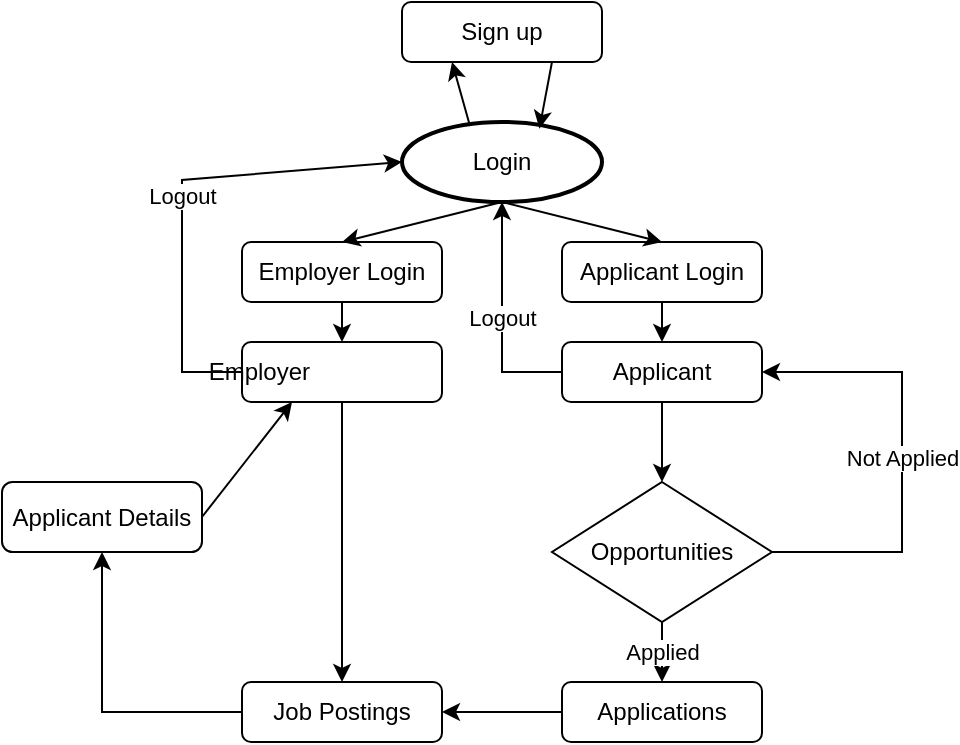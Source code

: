 <mxfile version="22.1.7" type="device">
  <diagram name="Page-1" id="WOBh8Fp23pVlUknNkaFH">
    <mxGraphModel dx="794" dy="422" grid="1" gridSize="10" guides="1" tooltips="1" connect="1" arrows="1" fold="1" page="1" pageScale="1" pageWidth="850" pageHeight="1100" math="0" shadow="0">
      <root>
        <mxCell id="0" />
        <mxCell id="1" parent="0" />
        <mxCell id="wDj2-tNQDnmVl2PuvNog-1" value="Login" style="strokeWidth=2;html=1;shape=mxgraph.flowchart.start_1;whiteSpace=wrap;" vertex="1" parent="1">
          <mxGeometry x="350" y="90" width="100" height="40" as="geometry" />
        </mxCell>
        <mxCell id="wDj2-tNQDnmVl2PuvNog-2" value="Sign up" style="rounded=1;whiteSpace=wrap;html=1;" vertex="1" parent="1">
          <mxGeometry x="350" y="30" width="100" height="30" as="geometry" />
        </mxCell>
        <mxCell id="wDj2-tNQDnmVl2PuvNog-5" value="Employer Login" style="rounded=1;whiteSpace=wrap;html=1;" vertex="1" parent="1">
          <mxGeometry x="270" y="150" width="100" height="30" as="geometry" />
        </mxCell>
        <mxCell id="wDj2-tNQDnmVl2PuvNog-6" value="Applicant Login" style="rounded=1;whiteSpace=wrap;html=1;" vertex="1" parent="1">
          <mxGeometry x="430" y="150" width="100" height="30" as="geometry" />
        </mxCell>
        <mxCell id="wDj2-tNQDnmVl2PuvNog-7" value="" style="endArrow=classic;html=1;rounded=0;exitX=0.34;exitY=0.05;exitDx=0;exitDy=0;exitPerimeter=0;entryX=0.25;entryY=1;entryDx=0;entryDy=0;" edge="1" parent="1" source="wDj2-tNQDnmVl2PuvNog-1" target="wDj2-tNQDnmVl2PuvNog-2">
          <mxGeometry width="50" height="50" relative="1" as="geometry">
            <mxPoint x="380" y="250" as="sourcePoint" />
            <mxPoint x="430" y="200" as="targetPoint" />
          </mxGeometry>
        </mxCell>
        <mxCell id="wDj2-tNQDnmVl2PuvNog-10" value="" style="endArrow=classic;html=1;rounded=0;entryX=0.687;entryY=0.083;entryDx=0;entryDy=0;entryPerimeter=0;exitX=0.75;exitY=1;exitDx=0;exitDy=0;" edge="1" parent="1" source="wDj2-tNQDnmVl2PuvNog-2" target="wDj2-tNQDnmVl2PuvNog-1">
          <mxGeometry width="50" height="50" relative="1" as="geometry">
            <mxPoint x="380" y="250" as="sourcePoint" />
            <mxPoint x="430" y="200" as="targetPoint" />
          </mxGeometry>
        </mxCell>
        <mxCell id="wDj2-tNQDnmVl2PuvNog-11" value="" style="endArrow=classic;html=1;rounded=0;exitX=0.5;exitY=1;exitDx=0;exitDy=0;exitPerimeter=0;entryX=0.5;entryY=0;entryDx=0;entryDy=0;" edge="1" parent="1" source="wDj2-tNQDnmVl2PuvNog-1" target="wDj2-tNQDnmVl2PuvNog-5">
          <mxGeometry width="50" height="50" relative="1" as="geometry">
            <mxPoint x="380" y="250" as="sourcePoint" />
            <mxPoint x="430" y="200" as="targetPoint" />
          </mxGeometry>
        </mxCell>
        <mxCell id="wDj2-tNQDnmVl2PuvNog-12" value="" style="endArrow=classic;html=1;rounded=0;entryX=0.5;entryY=0;entryDx=0;entryDy=0;" edge="1" parent="1" target="wDj2-tNQDnmVl2PuvNog-6">
          <mxGeometry width="50" height="50" relative="1" as="geometry">
            <mxPoint x="400" y="130" as="sourcePoint" />
            <mxPoint x="430" y="200" as="targetPoint" />
          </mxGeometry>
        </mxCell>
        <mxCell id="wDj2-tNQDnmVl2PuvNog-14" value="Job Postings" style="rounded=1;whiteSpace=wrap;html=1;" vertex="1" parent="1">
          <mxGeometry x="270" y="370" width="100" height="30" as="geometry" />
        </mxCell>
        <mxCell id="wDj2-tNQDnmVl2PuvNog-20" value="Applicant" style="rounded=1;whiteSpace=wrap;html=1;" vertex="1" parent="1">
          <mxGeometry x="430" y="200" width="100" height="30" as="geometry" />
        </mxCell>
        <mxCell id="wDj2-tNQDnmVl2PuvNog-21" value="Employer&amp;nbsp;&lt;span style=&quot;white-space: pre;&quot;&gt;&#x9;&lt;/span&gt;&lt;span style=&quot;white-space: pre;&quot;&gt;&#x9;&lt;/span&gt;&lt;span style=&quot;white-space: pre;&quot;&gt;&#x9;&lt;/span&gt;" style="rounded=1;whiteSpace=wrap;html=1;" vertex="1" parent="1">
          <mxGeometry x="270" y="200" width="100" height="30" as="geometry" />
        </mxCell>
        <mxCell id="wDj2-tNQDnmVl2PuvNog-23" value="" style="endArrow=classic;html=1;rounded=0;exitX=0.5;exitY=1;exitDx=0;exitDy=0;" edge="1" parent="1" source="wDj2-tNQDnmVl2PuvNog-5" target="wDj2-tNQDnmVl2PuvNog-21">
          <mxGeometry width="50" height="50" relative="1" as="geometry">
            <mxPoint x="380" y="250" as="sourcePoint" />
            <mxPoint x="430" y="200" as="targetPoint" />
          </mxGeometry>
        </mxCell>
        <mxCell id="wDj2-tNQDnmVl2PuvNog-24" value="" style="endArrow=classic;html=1;rounded=0;exitX=0.5;exitY=1;exitDx=0;exitDy=0;entryX=0.5;entryY=0;entryDx=0;entryDy=0;" edge="1" parent="1" source="wDj2-tNQDnmVl2PuvNog-6" target="wDj2-tNQDnmVl2PuvNog-20">
          <mxGeometry width="50" height="50" relative="1" as="geometry">
            <mxPoint x="330" y="190" as="sourcePoint" />
            <mxPoint x="330" y="210" as="targetPoint" />
          </mxGeometry>
        </mxCell>
        <mxCell id="wDj2-tNQDnmVl2PuvNog-25" value="" style="endArrow=classic;html=1;rounded=0;exitX=0.5;exitY=1;exitDx=0;exitDy=0;entryX=0.5;entryY=0;entryDx=0;entryDy=0;" edge="1" parent="1" source="wDj2-tNQDnmVl2PuvNog-21" target="wDj2-tNQDnmVl2PuvNog-14">
          <mxGeometry width="50" height="50" relative="1" as="geometry">
            <mxPoint x="380" y="250" as="sourcePoint" />
            <mxPoint x="430" y="200" as="targetPoint" />
          </mxGeometry>
        </mxCell>
        <mxCell id="wDj2-tNQDnmVl2PuvNog-29" value="Applications" style="rounded=1;whiteSpace=wrap;html=1;" vertex="1" parent="1">
          <mxGeometry x="430" y="370" width="100" height="30" as="geometry" />
        </mxCell>
        <mxCell id="wDj2-tNQDnmVl2PuvNog-31" value="" style="endArrow=classic;html=1;rounded=0;exitX=0;exitY=0.5;exitDx=0;exitDy=0;entryX=1;entryY=0.5;entryDx=0;entryDy=0;" edge="1" parent="1" source="wDj2-tNQDnmVl2PuvNog-29" target="wDj2-tNQDnmVl2PuvNog-14">
          <mxGeometry width="50" height="50" relative="1" as="geometry">
            <mxPoint x="380" y="250" as="sourcePoint" />
            <mxPoint x="430" y="200" as="targetPoint" />
          </mxGeometry>
        </mxCell>
        <mxCell id="wDj2-tNQDnmVl2PuvNog-33" value="Opportunities" style="rhombus;whiteSpace=wrap;html=1;" vertex="1" parent="1">
          <mxGeometry x="425" y="270" width="110" height="70" as="geometry" />
        </mxCell>
        <mxCell id="wDj2-tNQDnmVl2PuvNog-34" value="" style="endArrow=classic;html=1;rounded=0;exitX=0.5;exitY=1;exitDx=0;exitDy=0;entryX=0.5;entryY=0;entryDx=0;entryDy=0;" edge="1" parent="1" source="wDj2-tNQDnmVl2PuvNog-20" target="wDj2-tNQDnmVl2PuvNog-33">
          <mxGeometry width="50" height="50" relative="1" as="geometry">
            <mxPoint x="380" y="250" as="sourcePoint" />
            <mxPoint x="430" y="200" as="targetPoint" />
          </mxGeometry>
        </mxCell>
        <mxCell id="wDj2-tNQDnmVl2PuvNog-36" value="Applied" style="endArrow=classic;html=1;rounded=0;exitX=0.5;exitY=1;exitDx=0;exitDy=0;entryX=0.5;entryY=0;entryDx=0;entryDy=0;" edge="1" parent="1" source="wDj2-tNQDnmVl2PuvNog-33" target="wDj2-tNQDnmVl2PuvNog-29">
          <mxGeometry width="50" height="50" relative="1" as="geometry">
            <mxPoint x="380" y="250" as="sourcePoint" />
            <mxPoint x="430" y="200" as="targetPoint" />
            <Array as="points">
              <mxPoint x="480" y="350" />
            </Array>
          </mxGeometry>
        </mxCell>
        <mxCell id="wDj2-tNQDnmVl2PuvNog-38" value="Not Applied" style="endArrow=classic;html=1;rounded=0;exitX=1;exitY=0.5;exitDx=0;exitDy=0;entryX=1;entryY=0.5;entryDx=0;entryDy=0;" edge="1" parent="1" source="wDj2-tNQDnmVl2PuvNog-33" target="wDj2-tNQDnmVl2PuvNog-20">
          <mxGeometry width="50" height="50" relative="1" as="geometry">
            <mxPoint x="380" y="250" as="sourcePoint" />
            <mxPoint x="430" y="200" as="targetPoint" />
            <Array as="points">
              <mxPoint x="600" y="305" />
              <mxPoint x="600" y="215" />
            </Array>
          </mxGeometry>
        </mxCell>
        <mxCell id="wDj2-tNQDnmVl2PuvNog-39" value="Logout" style="endArrow=classic;html=1;rounded=0;exitX=0;exitY=0.5;exitDx=0;exitDy=0;" edge="1" parent="1" source="wDj2-tNQDnmVl2PuvNog-20">
          <mxGeometry width="50" height="50" relative="1" as="geometry">
            <mxPoint x="380" y="250" as="sourcePoint" />
            <mxPoint x="400" y="130" as="targetPoint" />
            <Array as="points">
              <mxPoint x="400" y="215" />
            </Array>
          </mxGeometry>
        </mxCell>
        <mxCell id="wDj2-tNQDnmVl2PuvNog-42" value="Logout" style="endArrow=classic;html=1;rounded=0;exitX=0;exitY=0.5;exitDx=0;exitDy=0;entryX=0;entryY=0.5;entryDx=0;entryDy=0;entryPerimeter=0;" edge="1" parent="1" source="wDj2-tNQDnmVl2PuvNog-21" target="wDj2-tNQDnmVl2PuvNog-1">
          <mxGeometry width="50" height="50" relative="1" as="geometry">
            <mxPoint x="180" y="182.32" as="sourcePoint" />
            <mxPoint x="340" y="110" as="targetPoint" />
            <Array as="points">
              <mxPoint x="240" y="215" />
              <mxPoint x="240" y="119" />
            </Array>
          </mxGeometry>
        </mxCell>
        <mxCell id="wDj2-tNQDnmVl2PuvNog-43" value="Applicant Details" style="rounded=1;whiteSpace=wrap;html=1;" vertex="1" parent="1">
          <mxGeometry x="150" y="270" width="100" height="35" as="geometry" />
        </mxCell>
        <mxCell id="wDj2-tNQDnmVl2PuvNog-44" value="" style="endArrow=classic;html=1;rounded=0;exitX=0;exitY=0.5;exitDx=0;exitDy=0;entryX=0.5;entryY=1;entryDx=0;entryDy=0;" edge="1" parent="1" source="wDj2-tNQDnmVl2PuvNog-14" target="wDj2-tNQDnmVl2PuvNog-43">
          <mxGeometry width="50" height="50" relative="1" as="geometry">
            <mxPoint x="320" y="250" as="sourcePoint" />
            <mxPoint x="370" y="200" as="targetPoint" />
            <Array as="points">
              <mxPoint x="200" y="385" />
            </Array>
          </mxGeometry>
        </mxCell>
        <mxCell id="wDj2-tNQDnmVl2PuvNog-45" value="" style="endArrow=classic;html=1;rounded=0;exitX=1;exitY=0.5;exitDx=0;exitDy=0;entryX=0.25;entryY=1;entryDx=0;entryDy=0;" edge="1" parent="1" source="wDj2-tNQDnmVl2PuvNog-43" target="wDj2-tNQDnmVl2PuvNog-21">
          <mxGeometry width="50" height="50" relative="1" as="geometry">
            <mxPoint x="320" y="250" as="sourcePoint" />
            <mxPoint x="370" y="200" as="targetPoint" />
          </mxGeometry>
        </mxCell>
      </root>
    </mxGraphModel>
  </diagram>
</mxfile>

